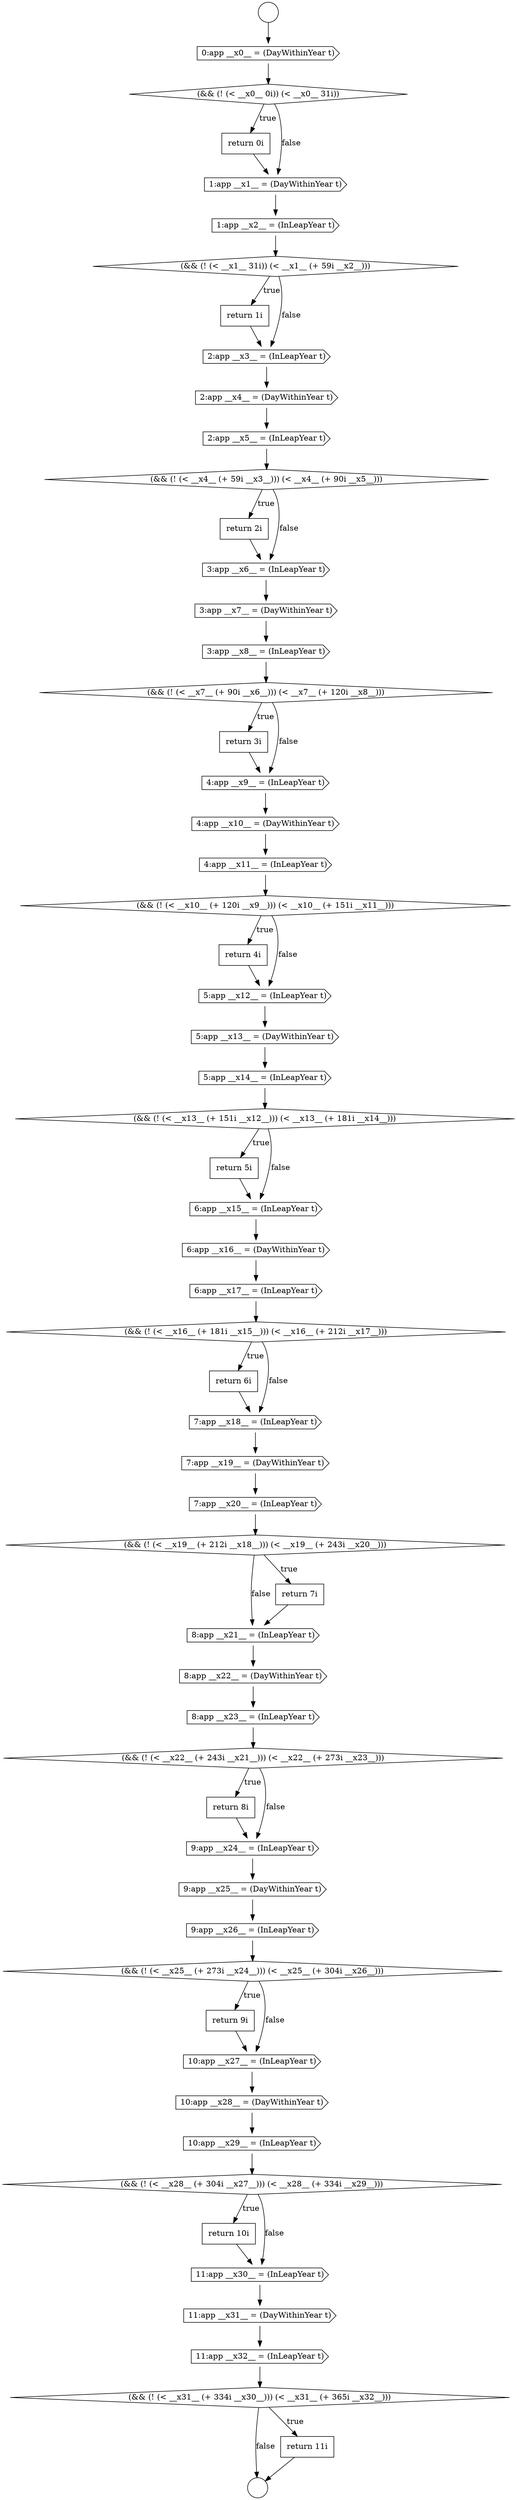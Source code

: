 digraph {
  node18365 [shape=diamond, label=<<font color="black">(&amp;&amp; (! (&lt; __x31__ (+ 334i __x30__))) (&lt; __x31__ (+ 365i __x32__)))</font>> color="black" fillcolor="white" style=filled]
  node18333 [shape=cds, label=<<font color="black">5:app __x13__ = (DayWithinYear t)</font>> color="black" fillcolor="white" style=filled]
  node18351 [shape=none, margin=0, label=<<font color="black">
    <table border="0" cellborder="1" cellspacing="0" cellpadding="10">
      <tr><td align="left">return 8i</td></tr>
    </table>
  </font>> color="black" fillcolor="white" style=filled]
  node18347 [shape=cds, label=<<font color="black">8:app __x21__ = (InLeapYear t)</font>> color="black" fillcolor="white" style=filled]
  node18331 [shape=none, margin=0, label=<<font color="black">
    <table border="0" cellborder="1" cellspacing="0" cellpadding="10">
      <tr><td align="left">return 4i</td></tr>
    </table>
  </font>> color="black" fillcolor="white" style=filled]
  node18349 [shape=cds, label=<<font color="black">8:app __x23__ = (InLeapYear t)</font>> color="black" fillcolor="white" style=filled]
  node18352 [shape=cds, label=<<font color="black">9:app __x24__ = (InLeapYear t)</font>> color="black" fillcolor="white" style=filled]
  node18323 [shape=cds, label=<<font color="black">3:app __x7__ = (DayWithinYear t)</font>> color="black" fillcolor="white" style=filled]
  node18360 [shape=diamond, label=<<font color="black">(&amp;&amp; (! (&lt; __x28__ (+ 304i __x27__))) (&lt; __x28__ (+ 334i __x29__)))</font>> color="black" fillcolor="white" style=filled]
  node18311 [shape=diamond, label=<<font color="black">(&amp;&amp; (! (&lt; __x0__ 0i)) (&lt; __x0__ 31i))</font>> color="black" fillcolor="white" style=filled]
  node18328 [shape=cds, label=<<font color="black">4:app __x10__ = (DayWithinYear t)</font>> color="black" fillcolor="white" style=filled]
  node18356 [shape=none, margin=0, label=<<font color="black">
    <table border="0" cellborder="1" cellspacing="0" cellpadding="10">
      <tr><td align="left">return 9i</td></tr>
    </table>
  </font>> color="black" fillcolor="white" style=filled]
  node18316 [shape=none, margin=0, label=<<font color="black">
    <table border="0" cellborder="1" cellspacing="0" cellpadding="10">
      <tr><td align="left">return 1i</td></tr>
    </table>
  </font>> color="black" fillcolor="white" style=filled]
  node18336 [shape=none, margin=0, label=<<font color="black">
    <table border="0" cellborder="1" cellspacing="0" cellpadding="10">
      <tr><td align="left">return 5i</td></tr>
    </table>
  </font>> color="black" fillcolor="white" style=filled]
  node18321 [shape=none, margin=0, label=<<font color="black">
    <table border="0" cellborder="1" cellspacing="0" cellpadding="10">
      <tr><td align="left">return 2i</td></tr>
    </table>
  </font>> color="black" fillcolor="white" style=filled]
  node18353 [shape=cds, label=<<font color="black">9:app __x25__ = (DayWithinYear t)</font>> color="black" fillcolor="white" style=filled]
  node18320 [shape=diamond, label=<<font color="black">(&amp;&amp; (! (&lt; __x4__ (+ 59i __x3__))) (&lt; __x4__ (+ 90i __x5__)))</font>> color="black" fillcolor="white" style=filled]
  node18348 [shape=cds, label=<<font color="black">8:app __x22__ = (DayWithinYear t)</font>> color="black" fillcolor="white" style=filled]
  node18324 [shape=cds, label=<<font color="black">3:app __x8__ = (InLeapYear t)</font>> color="black" fillcolor="white" style=filled]
  node18361 [shape=none, margin=0, label=<<font color="black">
    <table border="0" cellborder="1" cellspacing="0" cellpadding="10">
      <tr><td align="left">return 10i</td></tr>
    </table>
  </font>> color="black" fillcolor="white" style=filled]
  node18329 [shape=cds, label=<<font color="black">4:app __x11__ = (InLeapYear t)</font>> color="black" fillcolor="white" style=filled]
  node18343 [shape=cds, label=<<font color="black">7:app __x19__ = (DayWithinYear t)</font>> color="black" fillcolor="white" style=filled]
  node18344 [shape=cds, label=<<font color="black">7:app __x20__ = (InLeapYear t)</font>> color="black" fillcolor="white" style=filled]
  node18312 [shape=none, margin=0, label=<<font color="black">
    <table border="0" cellborder="1" cellspacing="0" cellpadding="10">
      <tr><td align="left">return 0i</td></tr>
    </table>
  </font>> color="black" fillcolor="white" style=filled]
  node18332 [shape=cds, label=<<font color="black">5:app __x12__ = (InLeapYear t)</font>> color="black" fillcolor="white" style=filled]
  node18325 [shape=diamond, label=<<font color="black">(&amp;&amp; (! (&lt; __x7__ (+ 90i __x6__))) (&lt; __x7__ (+ 120i __x8__)))</font>> color="black" fillcolor="white" style=filled]
  node18340 [shape=diamond, label=<<font color="black">(&amp;&amp; (! (&lt; __x16__ (+ 181i __x15__))) (&lt; __x16__ (+ 212i __x17__)))</font>> color="black" fillcolor="white" style=filled]
  node18315 [shape=diamond, label=<<font color="black">(&amp;&amp; (! (&lt; __x1__ 31i)) (&lt; __x1__ (+ 59i __x2__)))</font>> color="black" fillcolor="white" style=filled]
  node18338 [shape=cds, label=<<font color="black">6:app __x16__ = (DayWithinYear t)</font>> color="black" fillcolor="white" style=filled]
  node18319 [shape=cds, label=<<font color="black">2:app __x5__ = (InLeapYear t)</font>> color="black" fillcolor="white" style=filled]
  node18364 [shape=cds, label=<<font color="black">11:app __x32__ = (InLeapYear t)</font>> color="black" fillcolor="white" style=filled]
  node18308 [shape=circle label=" " color="black" fillcolor="white" style=filled]
  node18357 [shape=cds, label=<<font color="black">10:app __x27__ = (InLeapYear t)</font>> color="black" fillcolor="white" style=filled]
  node18350 [shape=diamond, label=<<font color="black">(&amp;&amp; (! (&lt; __x22__ (+ 243i __x21__))) (&lt; __x22__ (+ 273i __x23__)))</font>> color="black" fillcolor="white" style=filled]
  node18314 [shape=cds, label=<<font color="black">1:app __x2__ = (InLeapYear t)</font>> color="black" fillcolor="white" style=filled]
  node18309 [shape=circle label=" " color="black" fillcolor="white" style=filled]
  node18354 [shape=cds, label=<<font color="black">9:app __x26__ = (InLeapYear t)</font>> color="black" fillcolor="white" style=filled]
  node18326 [shape=none, margin=0, label=<<font color="black">
    <table border="0" cellborder="1" cellspacing="0" cellpadding="10">
      <tr><td align="left">return 3i</td></tr>
    </table>
  </font>> color="black" fillcolor="white" style=filled]
  node18335 [shape=diamond, label=<<font color="black">(&amp;&amp; (! (&lt; __x13__ (+ 151i __x12__))) (&lt; __x13__ (+ 181i __x14__)))</font>> color="black" fillcolor="white" style=filled]
  node18363 [shape=cds, label=<<font color="black">11:app __x31__ = (DayWithinYear t)</font>> color="black" fillcolor="white" style=filled]
  node18358 [shape=cds, label=<<font color="black">10:app __x28__ = (DayWithinYear t)</font>> color="black" fillcolor="white" style=filled]
  node18322 [shape=cds, label=<<font color="black">3:app __x6__ = (InLeapYear t)</font>> color="black" fillcolor="white" style=filled]
  node18341 [shape=none, margin=0, label=<<font color="black">
    <table border="0" cellborder="1" cellspacing="0" cellpadding="10">
      <tr><td align="left">return 6i</td></tr>
    </table>
  </font>> color="black" fillcolor="white" style=filled]
  node18339 [shape=cds, label=<<font color="black">6:app __x17__ = (InLeapYear t)</font>> color="black" fillcolor="white" style=filled]
  node18346 [shape=none, margin=0, label=<<font color="black">
    <table border="0" cellborder="1" cellspacing="0" cellpadding="10">
      <tr><td align="left">return 7i</td></tr>
    </table>
  </font>> color="black" fillcolor="white" style=filled]
  node18318 [shape=cds, label=<<font color="black">2:app __x4__ = (DayWithinYear t)</font>> color="black" fillcolor="white" style=filled]
  node18330 [shape=diamond, label=<<font color="black">(&amp;&amp; (! (&lt; __x10__ (+ 120i __x9__))) (&lt; __x10__ (+ 151i __x11__)))</font>> color="black" fillcolor="white" style=filled]
  node18327 [shape=cds, label=<<font color="black">4:app __x9__ = (InLeapYear t)</font>> color="black" fillcolor="white" style=filled]
  node18345 [shape=diamond, label=<<font color="black">(&amp;&amp; (! (&lt; __x19__ (+ 212i __x18__))) (&lt; __x19__ (+ 243i __x20__)))</font>> color="black" fillcolor="white" style=filled]
  node18355 [shape=diamond, label=<<font color="black">(&amp;&amp; (! (&lt; __x25__ (+ 273i __x24__))) (&lt; __x25__ (+ 304i __x26__)))</font>> color="black" fillcolor="white" style=filled]
  node18366 [shape=none, margin=0, label=<<font color="black">
    <table border="0" cellborder="1" cellspacing="0" cellpadding="10">
      <tr><td align="left">return 11i</td></tr>
    </table>
  </font>> color="black" fillcolor="white" style=filled]
  node18310 [shape=cds, label=<<font color="black">0:app __x0__ = (DayWithinYear t)</font>> color="black" fillcolor="white" style=filled]
  node18337 [shape=cds, label=<<font color="black">6:app __x15__ = (InLeapYear t)</font>> color="black" fillcolor="white" style=filled]
  node18342 [shape=cds, label=<<font color="black">7:app __x18__ = (InLeapYear t)</font>> color="black" fillcolor="white" style=filled]
  node18317 [shape=cds, label=<<font color="black">2:app __x3__ = (InLeapYear t)</font>> color="black" fillcolor="white" style=filled]
  node18359 [shape=cds, label=<<font color="black">10:app __x29__ = (InLeapYear t)</font>> color="black" fillcolor="white" style=filled]
  node18313 [shape=cds, label=<<font color="black">1:app __x1__ = (DayWithinYear t)</font>> color="black" fillcolor="white" style=filled]
  node18334 [shape=cds, label=<<font color="black">5:app __x14__ = (InLeapYear t)</font>> color="black" fillcolor="white" style=filled]
  node18362 [shape=cds, label=<<font color="black">11:app __x30__ = (InLeapYear t)</font>> color="black" fillcolor="white" style=filled]
  node18344 -> node18345 [ color="black"]
  node18314 -> node18315 [ color="black"]
  node18356 -> node18357 [ color="black"]
  node18363 -> node18364 [ color="black"]
  node18315 -> node18316 [label=<<font color="black">true</font>> color="black"]
  node18315 -> node18317 [label=<<font color="black">false</font>> color="black"]
  node18348 -> node18349 [ color="black"]
  node18359 -> node18360 [ color="black"]
  node18349 -> node18350 [ color="black"]
  node18308 -> node18310 [ color="black"]
  node18329 -> node18330 [ color="black"]
  node18350 -> node18351 [label=<<font color="black">true</font>> color="black"]
  node18350 -> node18352 [label=<<font color="black">false</font>> color="black"]
  node18332 -> node18333 [ color="black"]
  node18354 -> node18355 [ color="black"]
  node18352 -> node18353 [ color="black"]
  node18366 -> node18309 [ color="black"]
  node18333 -> node18334 [ color="black"]
  node18341 -> node18342 [ color="black"]
  node18337 -> node18338 [ color="black"]
  node18319 -> node18320 [ color="black"]
  node18326 -> node18327 [ color="black"]
  node18335 -> node18336 [label=<<font color="black">true</font>> color="black"]
  node18335 -> node18337 [label=<<font color="black">false</font>> color="black"]
  node18331 -> node18332 [ color="black"]
  node18342 -> node18343 [ color="black"]
  node18336 -> node18337 [ color="black"]
  node18365 -> node18366 [label=<<font color="black">true</font>> color="black"]
  node18365 -> node18309 [label=<<font color="black">false</font>> color="black"]
  node18355 -> node18356 [label=<<font color="black">true</font>> color="black"]
  node18355 -> node18357 [label=<<font color="black">false</font>> color="black"]
  node18320 -> node18321 [label=<<font color="black">true</font>> color="black"]
  node18320 -> node18322 [label=<<font color="black">false</font>> color="black"]
  node18346 -> node18347 [ color="black"]
  node18323 -> node18324 [ color="black"]
  node18347 -> node18348 [ color="black"]
  node18338 -> node18339 [ color="black"]
  node18316 -> node18317 [ color="black"]
  node18330 -> node18331 [label=<<font color="black">true</font>> color="black"]
  node18330 -> node18332 [label=<<font color="black">false</font>> color="black"]
  node18324 -> node18325 [ color="black"]
  node18321 -> node18322 [ color="black"]
  node18339 -> node18340 [ color="black"]
  node18328 -> node18329 [ color="black"]
  node18318 -> node18319 [ color="black"]
  node18322 -> node18323 [ color="black"]
  node18360 -> node18361 [label=<<font color="black">true</font>> color="black"]
  node18360 -> node18362 [label=<<font color="black">false</font>> color="black"]
  node18357 -> node18358 [ color="black"]
  node18327 -> node18328 [ color="black"]
  node18364 -> node18365 [ color="black"]
  node18343 -> node18344 [ color="black"]
  node18310 -> node18311 [ color="black"]
  node18345 -> node18346 [label=<<font color="black">true</font>> color="black"]
  node18345 -> node18347 [label=<<font color="black">false</font>> color="black"]
  node18353 -> node18354 [ color="black"]
  node18361 -> node18362 [ color="black"]
  node18325 -> node18326 [label=<<font color="black">true</font>> color="black"]
  node18325 -> node18327 [label=<<font color="black">false</font>> color="black"]
  node18313 -> node18314 [ color="black"]
  node18340 -> node18341 [label=<<font color="black">true</font>> color="black"]
  node18340 -> node18342 [label=<<font color="black">false</font>> color="black"]
  node18334 -> node18335 [ color="black"]
  node18312 -> node18313 [ color="black"]
  node18311 -> node18312 [label=<<font color="black">true</font>> color="black"]
  node18311 -> node18313 [label=<<font color="black">false</font>> color="black"]
  node18362 -> node18363 [ color="black"]
  node18317 -> node18318 [ color="black"]
  node18351 -> node18352 [ color="black"]
  node18358 -> node18359 [ color="black"]
}
